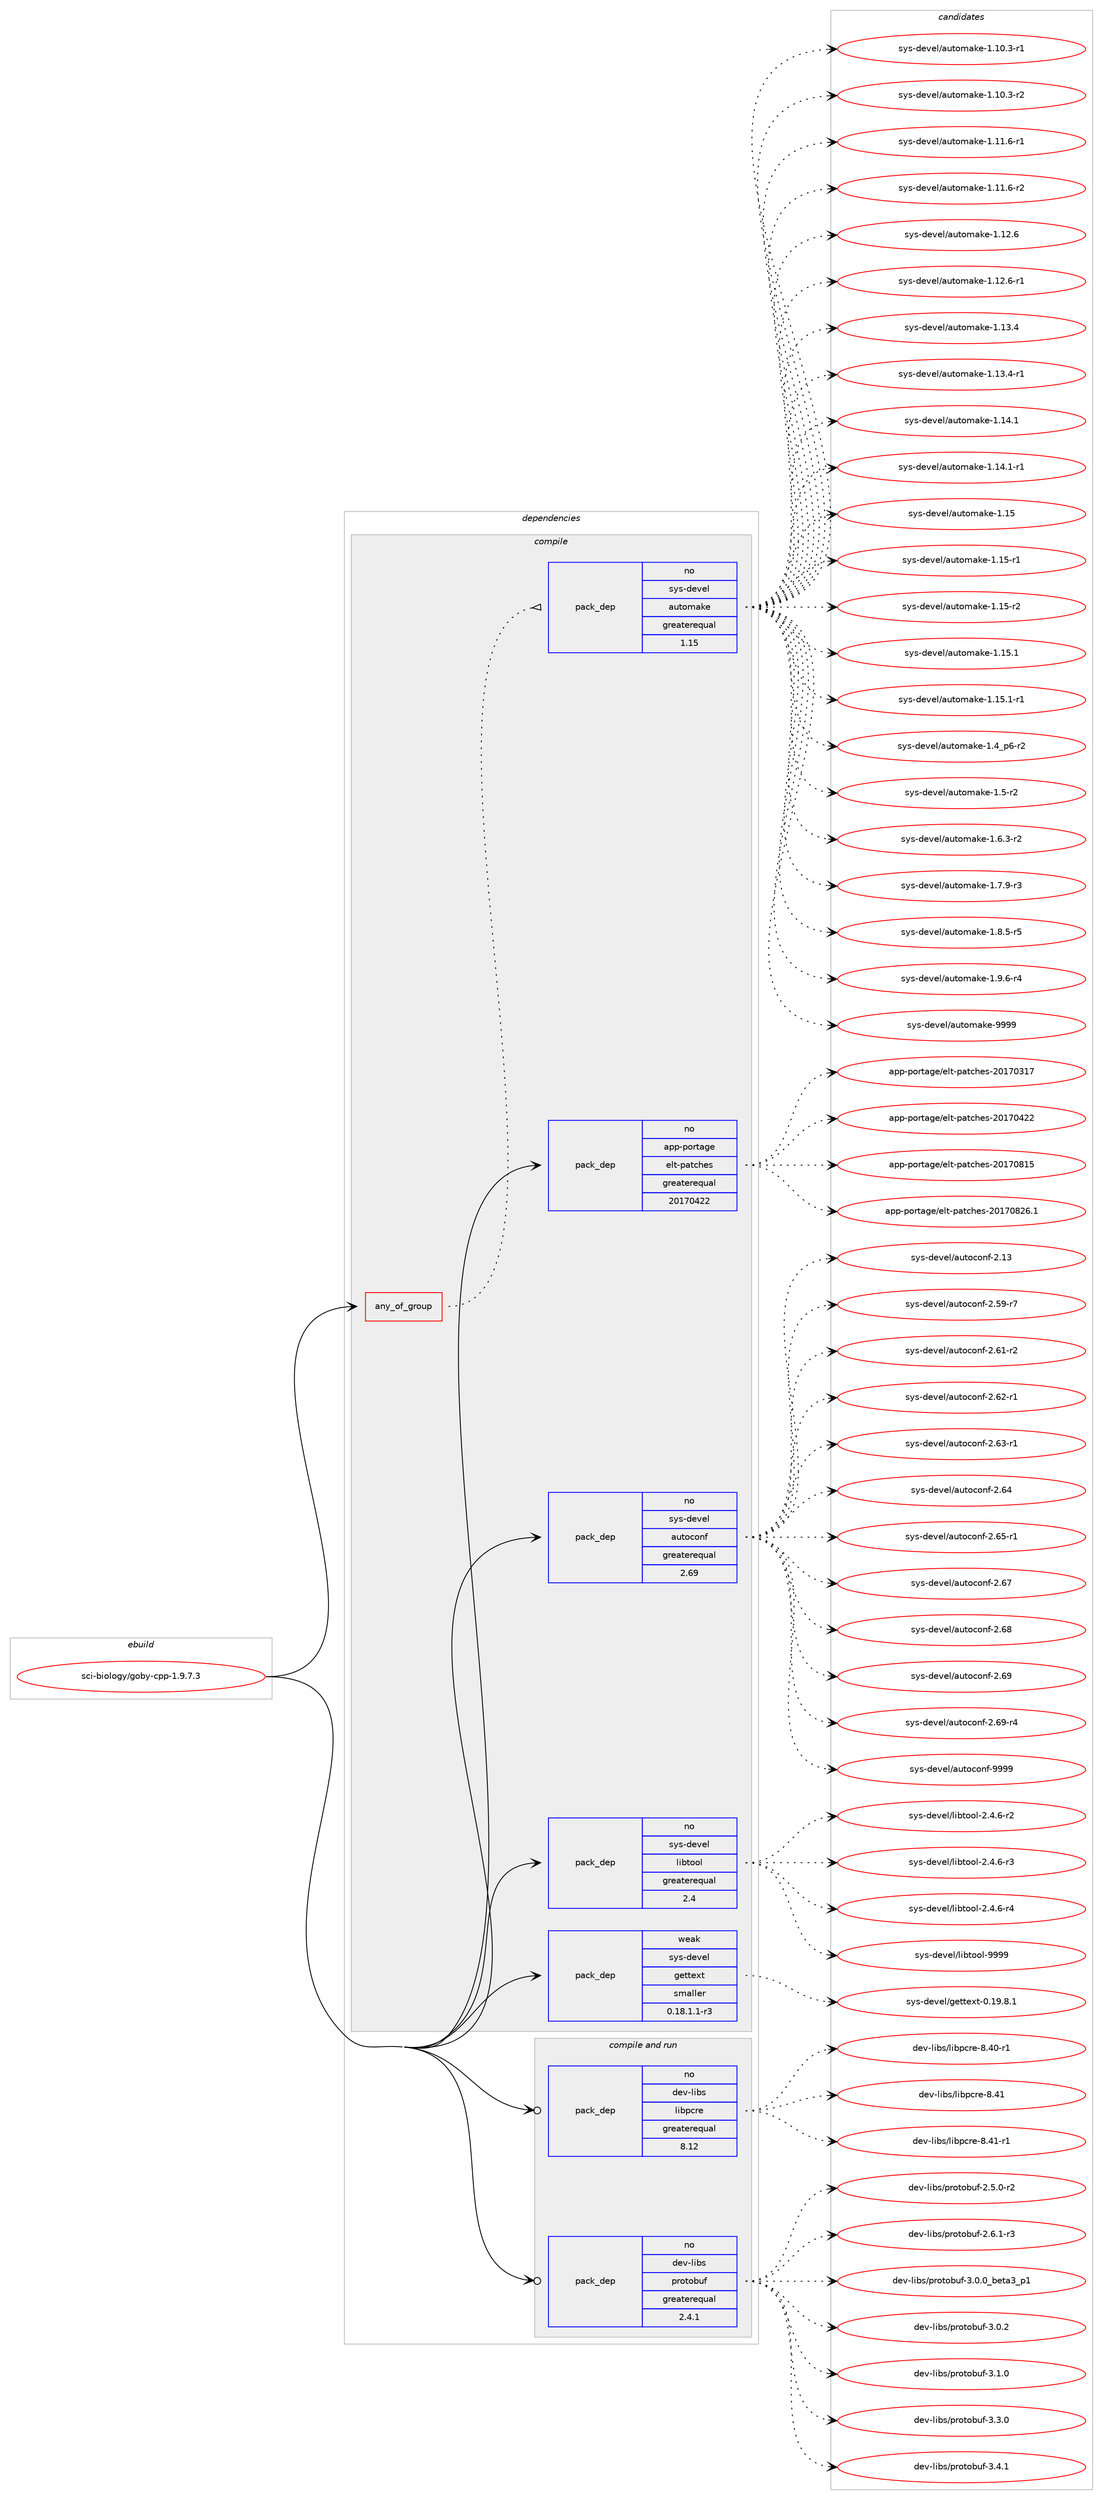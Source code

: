 digraph prolog {

# *************
# Graph options
# *************

newrank=true;
concentrate=true;
compound=true;
graph [rankdir=LR,fontname=Helvetica,fontsize=10,ranksep=1.5];#, ranksep=2.5, nodesep=0.2];
edge  [arrowhead=vee];
node  [fontname=Helvetica,fontsize=10];

# **********
# The ebuild
# **********

subgraph cluster_leftcol {
color=gray;
rank=same;
label=<<i>ebuild</i>>;
id [label="sci-biology/goby-cpp-1.9.7.3", color=red, width=4, href="../sci-biology/goby-cpp-1.9.7.3.svg"];
}

# ****************
# The dependencies
# ****************

subgraph cluster_midcol {
color=gray;
label=<<i>dependencies</i>>;
subgraph cluster_compile {
fillcolor="#eeeeee";
style=filled;
label=<<i>compile</i>>;
subgraph any7465 {
dependency444927 [label=<<TABLE BORDER="0" CELLBORDER="1" CELLSPACING="0" CELLPADDING="4"><TR><TD CELLPADDING="10">any_of_group</TD></TR></TABLE>>, shape=none, color=red];subgraph pack327859 {
dependency444928 [label=<<TABLE BORDER="0" CELLBORDER="1" CELLSPACING="0" CELLPADDING="4" WIDTH="220"><TR><TD ROWSPAN="6" CELLPADDING="30">pack_dep</TD></TR><TR><TD WIDTH="110">no</TD></TR><TR><TD>sys-devel</TD></TR><TR><TD>automake</TD></TR><TR><TD>greaterequal</TD></TR><TR><TD>1.15</TD></TR></TABLE>>, shape=none, color=blue];
}
dependency444927:e -> dependency444928:w [weight=20,style="dotted",arrowhead="oinv"];
}
id:e -> dependency444927:w [weight=20,style="solid",arrowhead="vee"];
subgraph pack327860 {
dependency444929 [label=<<TABLE BORDER="0" CELLBORDER="1" CELLSPACING="0" CELLPADDING="4" WIDTH="220"><TR><TD ROWSPAN="6" CELLPADDING="30">pack_dep</TD></TR><TR><TD WIDTH="110">no</TD></TR><TR><TD>app-portage</TD></TR><TR><TD>elt-patches</TD></TR><TR><TD>greaterequal</TD></TR><TR><TD>20170422</TD></TR></TABLE>>, shape=none, color=blue];
}
id:e -> dependency444929:w [weight=20,style="solid",arrowhead="vee"];
subgraph pack327861 {
dependency444930 [label=<<TABLE BORDER="0" CELLBORDER="1" CELLSPACING="0" CELLPADDING="4" WIDTH="220"><TR><TD ROWSPAN="6" CELLPADDING="30">pack_dep</TD></TR><TR><TD WIDTH="110">no</TD></TR><TR><TD>sys-devel</TD></TR><TR><TD>autoconf</TD></TR><TR><TD>greaterequal</TD></TR><TR><TD>2.69</TD></TR></TABLE>>, shape=none, color=blue];
}
id:e -> dependency444930:w [weight=20,style="solid",arrowhead="vee"];
subgraph pack327862 {
dependency444931 [label=<<TABLE BORDER="0" CELLBORDER="1" CELLSPACING="0" CELLPADDING="4" WIDTH="220"><TR><TD ROWSPAN="6" CELLPADDING="30">pack_dep</TD></TR><TR><TD WIDTH="110">no</TD></TR><TR><TD>sys-devel</TD></TR><TR><TD>libtool</TD></TR><TR><TD>greaterequal</TD></TR><TR><TD>2.4</TD></TR></TABLE>>, shape=none, color=blue];
}
id:e -> dependency444931:w [weight=20,style="solid",arrowhead="vee"];
subgraph pack327863 {
dependency444932 [label=<<TABLE BORDER="0" CELLBORDER="1" CELLSPACING="0" CELLPADDING="4" WIDTH="220"><TR><TD ROWSPAN="6" CELLPADDING="30">pack_dep</TD></TR><TR><TD WIDTH="110">weak</TD></TR><TR><TD>sys-devel</TD></TR><TR><TD>gettext</TD></TR><TR><TD>smaller</TD></TR><TR><TD>0.18.1.1-r3</TD></TR></TABLE>>, shape=none, color=blue];
}
id:e -> dependency444932:w [weight=20,style="solid",arrowhead="vee"];
}
subgraph cluster_compileandrun {
fillcolor="#eeeeee";
style=filled;
label=<<i>compile and run</i>>;
subgraph pack327864 {
dependency444933 [label=<<TABLE BORDER="0" CELLBORDER="1" CELLSPACING="0" CELLPADDING="4" WIDTH="220"><TR><TD ROWSPAN="6" CELLPADDING="30">pack_dep</TD></TR><TR><TD WIDTH="110">no</TD></TR><TR><TD>dev-libs</TD></TR><TR><TD>libpcre</TD></TR><TR><TD>greaterequal</TD></TR><TR><TD>8.12</TD></TR></TABLE>>, shape=none, color=blue];
}
id:e -> dependency444933:w [weight=20,style="solid",arrowhead="odotvee"];
subgraph pack327865 {
dependency444934 [label=<<TABLE BORDER="0" CELLBORDER="1" CELLSPACING="0" CELLPADDING="4" WIDTH="220"><TR><TD ROWSPAN="6" CELLPADDING="30">pack_dep</TD></TR><TR><TD WIDTH="110">no</TD></TR><TR><TD>dev-libs</TD></TR><TR><TD>protobuf</TD></TR><TR><TD>greaterequal</TD></TR><TR><TD>2.4.1</TD></TR></TABLE>>, shape=none, color=blue];
}
id:e -> dependency444934:w [weight=20,style="solid",arrowhead="odotvee"];
}
subgraph cluster_run {
fillcolor="#eeeeee";
style=filled;
label=<<i>run</i>>;
}
}

# **************
# The candidates
# **************

subgraph cluster_choices {
rank=same;
color=gray;
label=<<i>candidates</i>>;

subgraph choice327859 {
color=black;
nodesep=1;
choice11512111545100101118101108479711711611110997107101454946494846514511449 [label="sys-devel/automake-1.10.3-r1", color=red, width=4,href="../sys-devel/automake-1.10.3-r1.svg"];
choice11512111545100101118101108479711711611110997107101454946494846514511450 [label="sys-devel/automake-1.10.3-r2", color=red, width=4,href="../sys-devel/automake-1.10.3-r2.svg"];
choice11512111545100101118101108479711711611110997107101454946494946544511449 [label="sys-devel/automake-1.11.6-r1", color=red, width=4,href="../sys-devel/automake-1.11.6-r1.svg"];
choice11512111545100101118101108479711711611110997107101454946494946544511450 [label="sys-devel/automake-1.11.6-r2", color=red, width=4,href="../sys-devel/automake-1.11.6-r2.svg"];
choice1151211154510010111810110847971171161111099710710145494649504654 [label="sys-devel/automake-1.12.6", color=red, width=4,href="../sys-devel/automake-1.12.6.svg"];
choice11512111545100101118101108479711711611110997107101454946495046544511449 [label="sys-devel/automake-1.12.6-r1", color=red, width=4,href="../sys-devel/automake-1.12.6-r1.svg"];
choice1151211154510010111810110847971171161111099710710145494649514652 [label="sys-devel/automake-1.13.4", color=red, width=4,href="../sys-devel/automake-1.13.4.svg"];
choice11512111545100101118101108479711711611110997107101454946495146524511449 [label="sys-devel/automake-1.13.4-r1", color=red, width=4,href="../sys-devel/automake-1.13.4-r1.svg"];
choice1151211154510010111810110847971171161111099710710145494649524649 [label="sys-devel/automake-1.14.1", color=red, width=4,href="../sys-devel/automake-1.14.1.svg"];
choice11512111545100101118101108479711711611110997107101454946495246494511449 [label="sys-devel/automake-1.14.1-r1", color=red, width=4,href="../sys-devel/automake-1.14.1-r1.svg"];
choice115121115451001011181011084797117116111109971071014549464953 [label="sys-devel/automake-1.15", color=red, width=4,href="../sys-devel/automake-1.15.svg"];
choice1151211154510010111810110847971171161111099710710145494649534511449 [label="sys-devel/automake-1.15-r1", color=red, width=4,href="../sys-devel/automake-1.15-r1.svg"];
choice1151211154510010111810110847971171161111099710710145494649534511450 [label="sys-devel/automake-1.15-r2", color=red, width=4,href="../sys-devel/automake-1.15-r2.svg"];
choice1151211154510010111810110847971171161111099710710145494649534649 [label="sys-devel/automake-1.15.1", color=red, width=4,href="../sys-devel/automake-1.15.1.svg"];
choice11512111545100101118101108479711711611110997107101454946495346494511449 [label="sys-devel/automake-1.15.1-r1", color=red, width=4,href="../sys-devel/automake-1.15.1-r1.svg"];
choice115121115451001011181011084797117116111109971071014549465295112544511450 [label="sys-devel/automake-1.4_p6-r2", color=red, width=4,href="../sys-devel/automake-1.4_p6-r2.svg"];
choice11512111545100101118101108479711711611110997107101454946534511450 [label="sys-devel/automake-1.5-r2", color=red, width=4,href="../sys-devel/automake-1.5-r2.svg"];
choice115121115451001011181011084797117116111109971071014549465446514511450 [label="sys-devel/automake-1.6.3-r2", color=red, width=4,href="../sys-devel/automake-1.6.3-r2.svg"];
choice115121115451001011181011084797117116111109971071014549465546574511451 [label="sys-devel/automake-1.7.9-r3", color=red, width=4,href="../sys-devel/automake-1.7.9-r3.svg"];
choice115121115451001011181011084797117116111109971071014549465646534511453 [label="sys-devel/automake-1.8.5-r5", color=red, width=4,href="../sys-devel/automake-1.8.5-r5.svg"];
choice115121115451001011181011084797117116111109971071014549465746544511452 [label="sys-devel/automake-1.9.6-r4", color=red, width=4,href="../sys-devel/automake-1.9.6-r4.svg"];
choice115121115451001011181011084797117116111109971071014557575757 [label="sys-devel/automake-9999", color=red, width=4,href="../sys-devel/automake-9999.svg"];
dependency444928:e -> choice11512111545100101118101108479711711611110997107101454946494846514511449:w [style=dotted,weight="100"];
dependency444928:e -> choice11512111545100101118101108479711711611110997107101454946494846514511450:w [style=dotted,weight="100"];
dependency444928:e -> choice11512111545100101118101108479711711611110997107101454946494946544511449:w [style=dotted,weight="100"];
dependency444928:e -> choice11512111545100101118101108479711711611110997107101454946494946544511450:w [style=dotted,weight="100"];
dependency444928:e -> choice1151211154510010111810110847971171161111099710710145494649504654:w [style=dotted,weight="100"];
dependency444928:e -> choice11512111545100101118101108479711711611110997107101454946495046544511449:w [style=dotted,weight="100"];
dependency444928:e -> choice1151211154510010111810110847971171161111099710710145494649514652:w [style=dotted,weight="100"];
dependency444928:e -> choice11512111545100101118101108479711711611110997107101454946495146524511449:w [style=dotted,weight="100"];
dependency444928:e -> choice1151211154510010111810110847971171161111099710710145494649524649:w [style=dotted,weight="100"];
dependency444928:e -> choice11512111545100101118101108479711711611110997107101454946495246494511449:w [style=dotted,weight="100"];
dependency444928:e -> choice115121115451001011181011084797117116111109971071014549464953:w [style=dotted,weight="100"];
dependency444928:e -> choice1151211154510010111810110847971171161111099710710145494649534511449:w [style=dotted,weight="100"];
dependency444928:e -> choice1151211154510010111810110847971171161111099710710145494649534511450:w [style=dotted,weight="100"];
dependency444928:e -> choice1151211154510010111810110847971171161111099710710145494649534649:w [style=dotted,weight="100"];
dependency444928:e -> choice11512111545100101118101108479711711611110997107101454946495346494511449:w [style=dotted,weight="100"];
dependency444928:e -> choice115121115451001011181011084797117116111109971071014549465295112544511450:w [style=dotted,weight="100"];
dependency444928:e -> choice11512111545100101118101108479711711611110997107101454946534511450:w [style=dotted,weight="100"];
dependency444928:e -> choice115121115451001011181011084797117116111109971071014549465446514511450:w [style=dotted,weight="100"];
dependency444928:e -> choice115121115451001011181011084797117116111109971071014549465546574511451:w [style=dotted,weight="100"];
dependency444928:e -> choice115121115451001011181011084797117116111109971071014549465646534511453:w [style=dotted,weight="100"];
dependency444928:e -> choice115121115451001011181011084797117116111109971071014549465746544511452:w [style=dotted,weight="100"];
dependency444928:e -> choice115121115451001011181011084797117116111109971071014557575757:w [style=dotted,weight="100"];
}
subgraph choice327860 {
color=black;
nodesep=1;
choice97112112451121111141169710310147101108116451129711699104101115455048495548514955 [label="app-portage/elt-patches-20170317", color=red, width=4,href="../app-portage/elt-patches-20170317.svg"];
choice97112112451121111141169710310147101108116451129711699104101115455048495548525050 [label="app-portage/elt-patches-20170422", color=red, width=4,href="../app-portage/elt-patches-20170422.svg"];
choice97112112451121111141169710310147101108116451129711699104101115455048495548564953 [label="app-portage/elt-patches-20170815", color=red, width=4,href="../app-portage/elt-patches-20170815.svg"];
choice971121124511211111411697103101471011081164511297116991041011154550484955485650544649 [label="app-portage/elt-patches-20170826.1", color=red, width=4,href="../app-portage/elt-patches-20170826.1.svg"];
dependency444929:e -> choice97112112451121111141169710310147101108116451129711699104101115455048495548514955:w [style=dotted,weight="100"];
dependency444929:e -> choice97112112451121111141169710310147101108116451129711699104101115455048495548525050:w [style=dotted,weight="100"];
dependency444929:e -> choice97112112451121111141169710310147101108116451129711699104101115455048495548564953:w [style=dotted,weight="100"];
dependency444929:e -> choice971121124511211111411697103101471011081164511297116991041011154550484955485650544649:w [style=dotted,weight="100"];
}
subgraph choice327861 {
color=black;
nodesep=1;
choice115121115451001011181011084797117116111991111101024550464951 [label="sys-devel/autoconf-2.13", color=red, width=4,href="../sys-devel/autoconf-2.13.svg"];
choice1151211154510010111810110847971171161119911111010245504653574511455 [label="sys-devel/autoconf-2.59-r7", color=red, width=4,href="../sys-devel/autoconf-2.59-r7.svg"];
choice1151211154510010111810110847971171161119911111010245504654494511450 [label="sys-devel/autoconf-2.61-r2", color=red, width=4,href="../sys-devel/autoconf-2.61-r2.svg"];
choice1151211154510010111810110847971171161119911111010245504654504511449 [label="sys-devel/autoconf-2.62-r1", color=red, width=4,href="../sys-devel/autoconf-2.62-r1.svg"];
choice1151211154510010111810110847971171161119911111010245504654514511449 [label="sys-devel/autoconf-2.63-r1", color=red, width=4,href="../sys-devel/autoconf-2.63-r1.svg"];
choice115121115451001011181011084797117116111991111101024550465452 [label="sys-devel/autoconf-2.64", color=red, width=4,href="../sys-devel/autoconf-2.64.svg"];
choice1151211154510010111810110847971171161119911111010245504654534511449 [label="sys-devel/autoconf-2.65-r1", color=red, width=4,href="../sys-devel/autoconf-2.65-r1.svg"];
choice115121115451001011181011084797117116111991111101024550465455 [label="sys-devel/autoconf-2.67", color=red, width=4,href="../sys-devel/autoconf-2.67.svg"];
choice115121115451001011181011084797117116111991111101024550465456 [label="sys-devel/autoconf-2.68", color=red, width=4,href="../sys-devel/autoconf-2.68.svg"];
choice115121115451001011181011084797117116111991111101024550465457 [label="sys-devel/autoconf-2.69", color=red, width=4,href="../sys-devel/autoconf-2.69.svg"];
choice1151211154510010111810110847971171161119911111010245504654574511452 [label="sys-devel/autoconf-2.69-r4", color=red, width=4,href="../sys-devel/autoconf-2.69-r4.svg"];
choice115121115451001011181011084797117116111991111101024557575757 [label="sys-devel/autoconf-9999", color=red, width=4,href="../sys-devel/autoconf-9999.svg"];
dependency444930:e -> choice115121115451001011181011084797117116111991111101024550464951:w [style=dotted,weight="100"];
dependency444930:e -> choice1151211154510010111810110847971171161119911111010245504653574511455:w [style=dotted,weight="100"];
dependency444930:e -> choice1151211154510010111810110847971171161119911111010245504654494511450:w [style=dotted,weight="100"];
dependency444930:e -> choice1151211154510010111810110847971171161119911111010245504654504511449:w [style=dotted,weight="100"];
dependency444930:e -> choice1151211154510010111810110847971171161119911111010245504654514511449:w [style=dotted,weight="100"];
dependency444930:e -> choice115121115451001011181011084797117116111991111101024550465452:w [style=dotted,weight="100"];
dependency444930:e -> choice1151211154510010111810110847971171161119911111010245504654534511449:w [style=dotted,weight="100"];
dependency444930:e -> choice115121115451001011181011084797117116111991111101024550465455:w [style=dotted,weight="100"];
dependency444930:e -> choice115121115451001011181011084797117116111991111101024550465456:w [style=dotted,weight="100"];
dependency444930:e -> choice115121115451001011181011084797117116111991111101024550465457:w [style=dotted,weight="100"];
dependency444930:e -> choice1151211154510010111810110847971171161119911111010245504654574511452:w [style=dotted,weight="100"];
dependency444930:e -> choice115121115451001011181011084797117116111991111101024557575757:w [style=dotted,weight="100"];
}
subgraph choice327862 {
color=black;
nodesep=1;
choice1151211154510010111810110847108105981161111111084550465246544511450 [label="sys-devel/libtool-2.4.6-r2", color=red, width=4,href="../sys-devel/libtool-2.4.6-r2.svg"];
choice1151211154510010111810110847108105981161111111084550465246544511451 [label="sys-devel/libtool-2.4.6-r3", color=red, width=4,href="../sys-devel/libtool-2.4.6-r3.svg"];
choice1151211154510010111810110847108105981161111111084550465246544511452 [label="sys-devel/libtool-2.4.6-r4", color=red, width=4,href="../sys-devel/libtool-2.4.6-r4.svg"];
choice1151211154510010111810110847108105981161111111084557575757 [label="sys-devel/libtool-9999", color=red, width=4,href="../sys-devel/libtool-9999.svg"];
dependency444931:e -> choice1151211154510010111810110847108105981161111111084550465246544511450:w [style=dotted,weight="100"];
dependency444931:e -> choice1151211154510010111810110847108105981161111111084550465246544511451:w [style=dotted,weight="100"];
dependency444931:e -> choice1151211154510010111810110847108105981161111111084550465246544511452:w [style=dotted,weight="100"];
dependency444931:e -> choice1151211154510010111810110847108105981161111111084557575757:w [style=dotted,weight="100"];
}
subgraph choice327863 {
color=black;
nodesep=1;
choice1151211154510010111810110847103101116116101120116454846495746564649 [label="sys-devel/gettext-0.19.8.1", color=red, width=4,href="../sys-devel/gettext-0.19.8.1.svg"];
dependency444932:e -> choice1151211154510010111810110847103101116116101120116454846495746564649:w [style=dotted,weight="100"];
}
subgraph choice327864 {
color=black;
nodesep=1;
choice100101118451081059811547108105981129911410145564652484511449 [label="dev-libs/libpcre-8.40-r1", color=red, width=4,href="../dev-libs/libpcre-8.40-r1.svg"];
choice10010111845108105981154710810598112991141014556465249 [label="dev-libs/libpcre-8.41", color=red, width=4,href="../dev-libs/libpcre-8.41.svg"];
choice100101118451081059811547108105981129911410145564652494511449 [label="dev-libs/libpcre-8.41-r1", color=red, width=4,href="../dev-libs/libpcre-8.41-r1.svg"];
dependency444933:e -> choice100101118451081059811547108105981129911410145564652484511449:w [style=dotted,weight="100"];
dependency444933:e -> choice10010111845108105981154710810598112991141014556465249:w [style=dotted,weight="100"];
dependency444933:e -> choice100101118451081059811547108105981129911410145564652494511449:w [style=dotted,weight="100"];
}
subgraph choice327865 {
color=black;
nodesep=1;
choice100101118451081059811547112114111116111981171024550465346484511450 [label="dev-libs/protobuf-2.5.0-r2", color=red, width=4,href="../dev-libs/protobuf-2.5.0-r2.svg"];
choice100101118451081059811547112114111116111981171024550465446494511451 [label="dev-libs/protobuf-2.6.1-r3", color=red, width=4,href="../dev-libs/protobuf-2.6.1-r3.svg"];
choice10010111845108105981154711211411111611198117102455146484648959810111697519511249 [label="dev-libs/protobuf-3.0.0_beta3_p1", color=red, width=4,href="../dev-libs/protobuf-3.0.0_beta3_p1.svg"];
choice10010111845108105981154711211411111611198117102455146484650 [label="dev-libs/protobuf-3.0.2", color=red, width=4,href="../dev-libs/protobuf-3.0.2.svg"];
choice10010111845108105981154711211411111611198117102455146494648 [label="dev-libs/protobuf-3.1.0", color=red, width=4,href="../dev-libs/protobuf-3.1.0.svg"];
choice10010111845108105981154711211411111611198117102455146514648 [label="dev-libs/protobuf-3.3.0", color=red, width=4,href="../dev-libs/protobuf-3.3.0.svg"];
choice10010111845108105981154711211411111611198117102455146524649 [label="dev-libs/protobuf-3.4.1", color=red, width=4,href="../dev-libs/protobuf-3.4.1.svg"];
dependency444934:e -> choice100101118451081059811547112114111116111981171024550465346484511450:w [style=dotted,weight="100"];
dependency444934:e -> choice100101118451081059811547112114111116111981171024550465446494511451:w [style=dotted,weight="100"];
dependency444934:e -> choice10010111845108105981154711211411111611198117102455146484648959810111697519511249:w [style=dotted,weight="100"];
dependency444934:e -> choice10010111845108105981154711211411111611198117102455146484650:w [style=dotted,weight="100"];
dependency444934:e -> choice10010111845108105981154711211411111611198117102455146494648:w [style=dotted,weight="100"];
dependency444934:e -> choice10010111845108105981154711211411111611198117102455146514648:w [style=dotted,weight="100"];
dependency444934:e -> choice10010111845108105981154711211411111611198117102455146524649:w [style=dotted,weight="100"];
}
}

}

